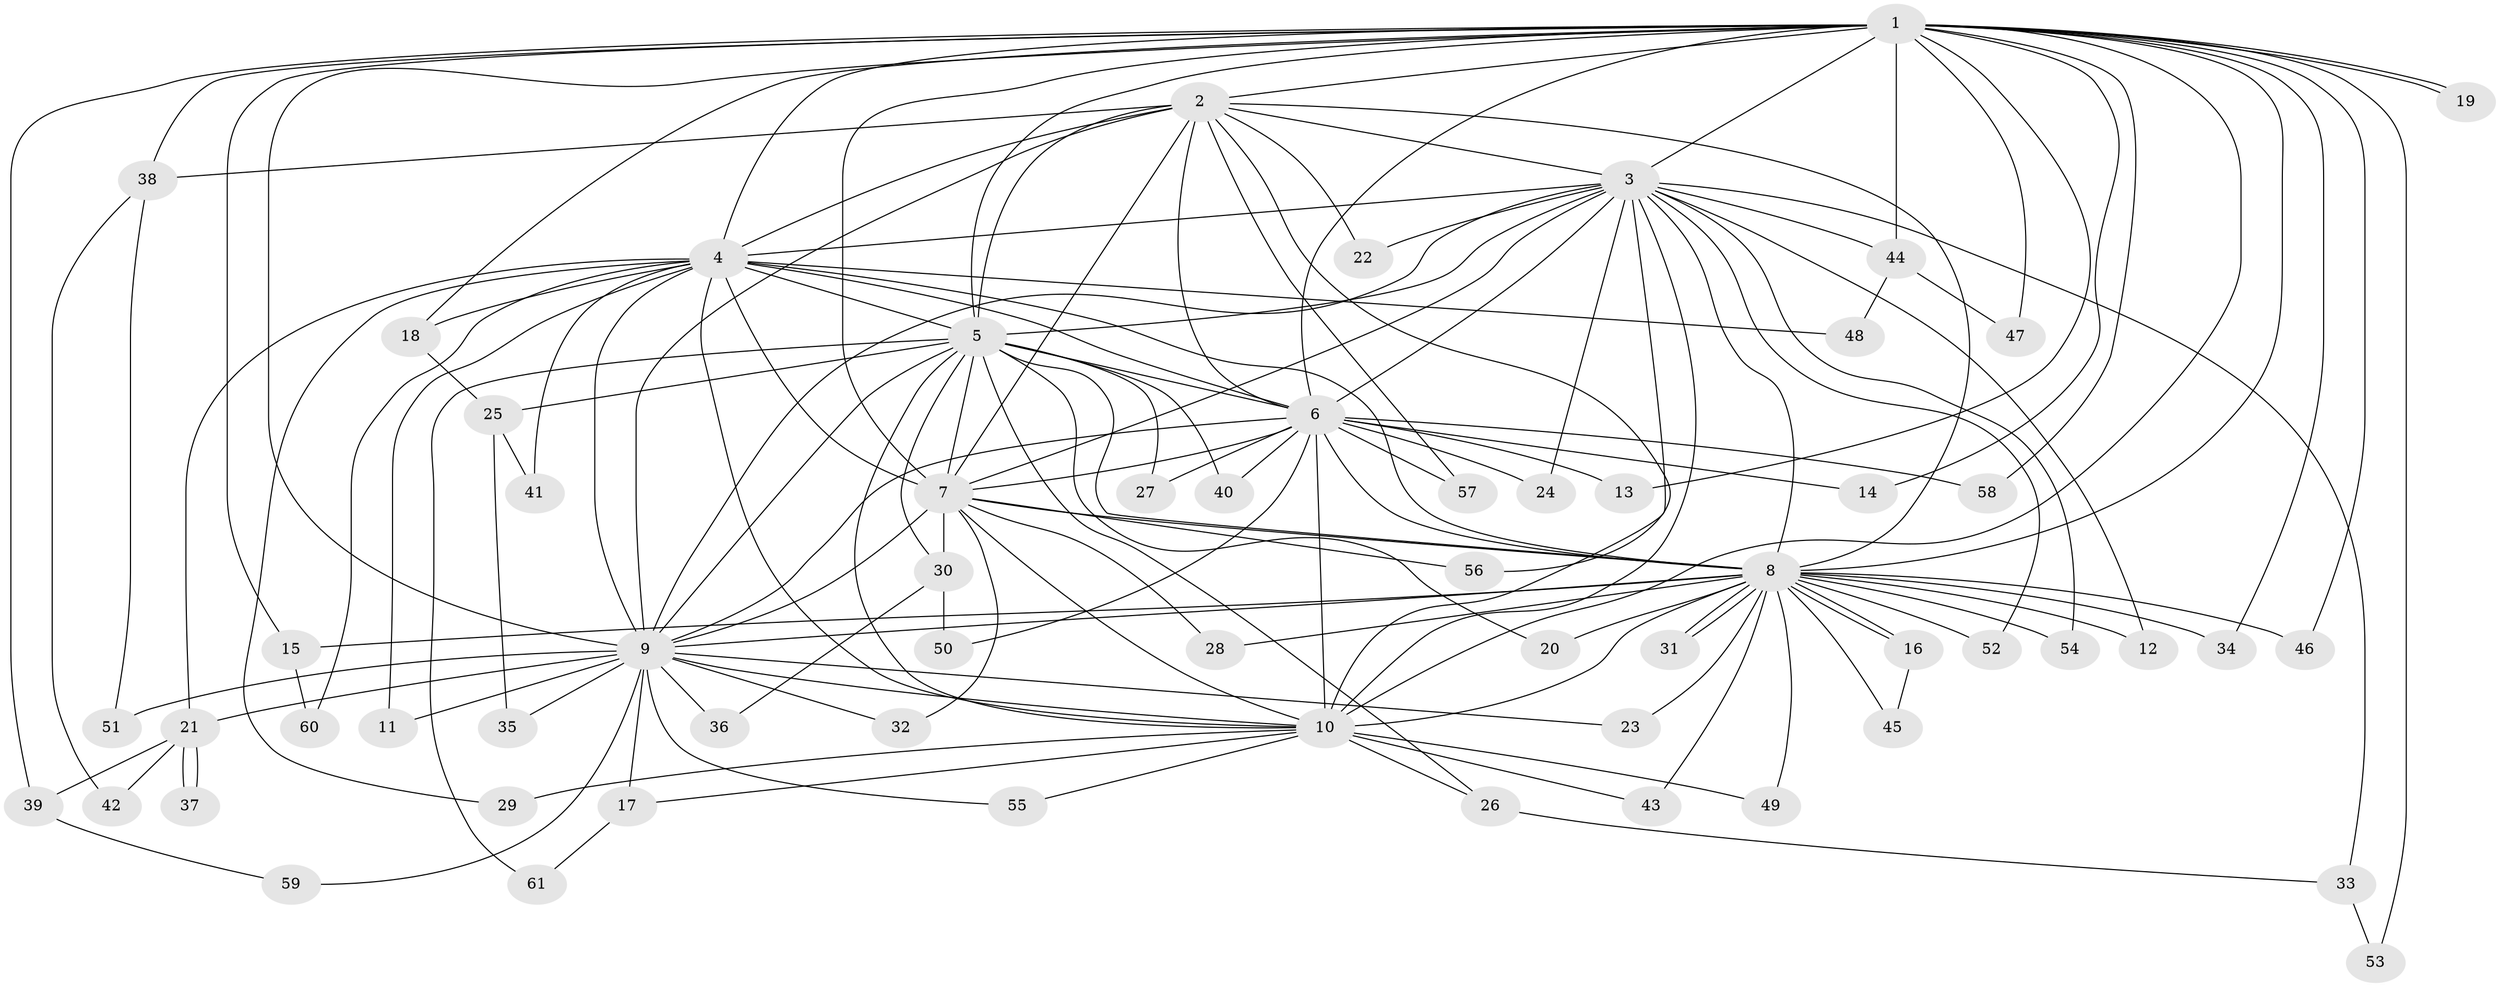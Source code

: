 // Generated by graph-tools (version 1.1) at 2025/49/03/09/25 03:49:40]
// undirected, 61 vertices, 147 edges
graph export_dot {
graph [start="1"]
  node [color=gray90,style=filled];
  1;
  2;
  3;
  4;
  5;
  6;
  7;
  8;
  9;
  10;
  11;
  12;
  13;
  14;
  15;
  16;
  17;
  18;
  19;
  20;
  21;
  22;
  23;
  24;
  25;
  26;
  27;
  28;
  29;
  30;
  31;
  32;
  33;
  34;
  35;
  36;
  37;
  38;
  39;
  40;
  41;
  42;
  43;
  44;
  45;
  46;
  47;
  48;
  49;
  50;
  51;
  52;
  53;
  54;
  55;
  56;
  57;
  58;
  59;
  60;
  61;
  1 -- 2;
  1 -- 3;
  1 -- 4;
  1 -- 5;
  1 -- 6;
  1 -- 7;
  1 -- 8;
  1 -- 9;
  1 -- 10;
  1 -- 13;
  1 -- 14;
  1 -- 15;
  1 -- 18;
  1 -- 19;
  1 -- 19;
  1 -- 34;
  1 -- 38;
  1 -- 39;
  1 -- 44;
  1 -- 46;
  1 -- 47;
  1 -- 53;
  1 -- 58;
  2 -- 3;
  2 -- 4;
  2 -- 5;
  2 -- 6;
  2 -- 7;
  2 -- 8;
  2 -- 9;
  2 -- 10;
  2 -- 22;
  2 -- 38;
  2 -- 57;
  3 -- 4;
  3 -- 5;
  3 -- 6;
  3 -- 7;
  3 -- 8;
  3 -- 9;
  3 -- 10;
  3 -- 12;
  3 -- 22;
  3 -- 24;
  3 -- 33;
  3 -- 44;
  3 -- 52;
  3 -- 54;
  3 -- 56;
  4 -- 5;
  4 -- 6;
  4 -- 7;
  4 -- 8;
  4 -- 9;
  4 -- 10;
  4 -- 11;
  4 -- 18;
  4 -- 21;
  4 -- 29;
  4 -- 41;
  4 -- 48;
  4 -- 60;
  5 -- 6;
  5 -- 7;
  5 -- 8;
  5 -- 9;
  5 -- 10;
  5 -- 20;
  5 -- 25;
  5 -- 26;
  5 -- 27;
  5 -- 30;
  5 -- 40;
  5 -- 61;
  6 -- 7;
  6 -- 8;
  6 -- 9;
  6 -- 10;
  6 -- 13;
  6 -- 14;
  6 -- 24;
  6 -- 27;
  6 -- 40;
  6 -- 50;
  6 -- 57;
  6 -- 58;
  7 -- 8;
  7 -- 9;
  7 -- 10;
  7 -- 28;
  7 -- 30;
  7 -- 32;
  7 -- 56;
  8 -- 9;
  8 -- 10;
  8 -- 12;
  8 -- 15;
  8 -- 16;
  8 -- 16;
  8 -- 20;
  8 -- 23;
  8 -- 28;
  8 -- 31;
  8 -- 31;
  8 -- 34;
  8 -- 43;
  8 -- 45;
  8 -- 46;
  8 -- 49;
  8 -- 52;
  8 -- 54;
  9 -- 10;
  9 -- 11;
  9 -- 17;
  9 -- 21;
  9 -- 23;
  9 -- 32;
  9 -- 35;
  9 -- 36;
  9 -- 51;
  9 -- 55;
  9 -- 59;
  10 -- 17;
  10 -- 26;
  10 -- 29;
  10 -- 43;
  10 -- 49;
  10 -- 55;
  15 -- 60;
  16 -- 45;
  17 -- 61;
  18 -- 25;
  21 -- 37;
  21 -- 37;
  21 -- 39;
  21 -- 42;
  25 -- 35;
  25 -- 41;
  26 -- 33;
  30 -- 36;
  30 -- 50;
  33 -- 53;
  38 -- 42;
  38 -- 51;
  39 -- 59;
  44 -- 47;
  44 -- 48;
}
